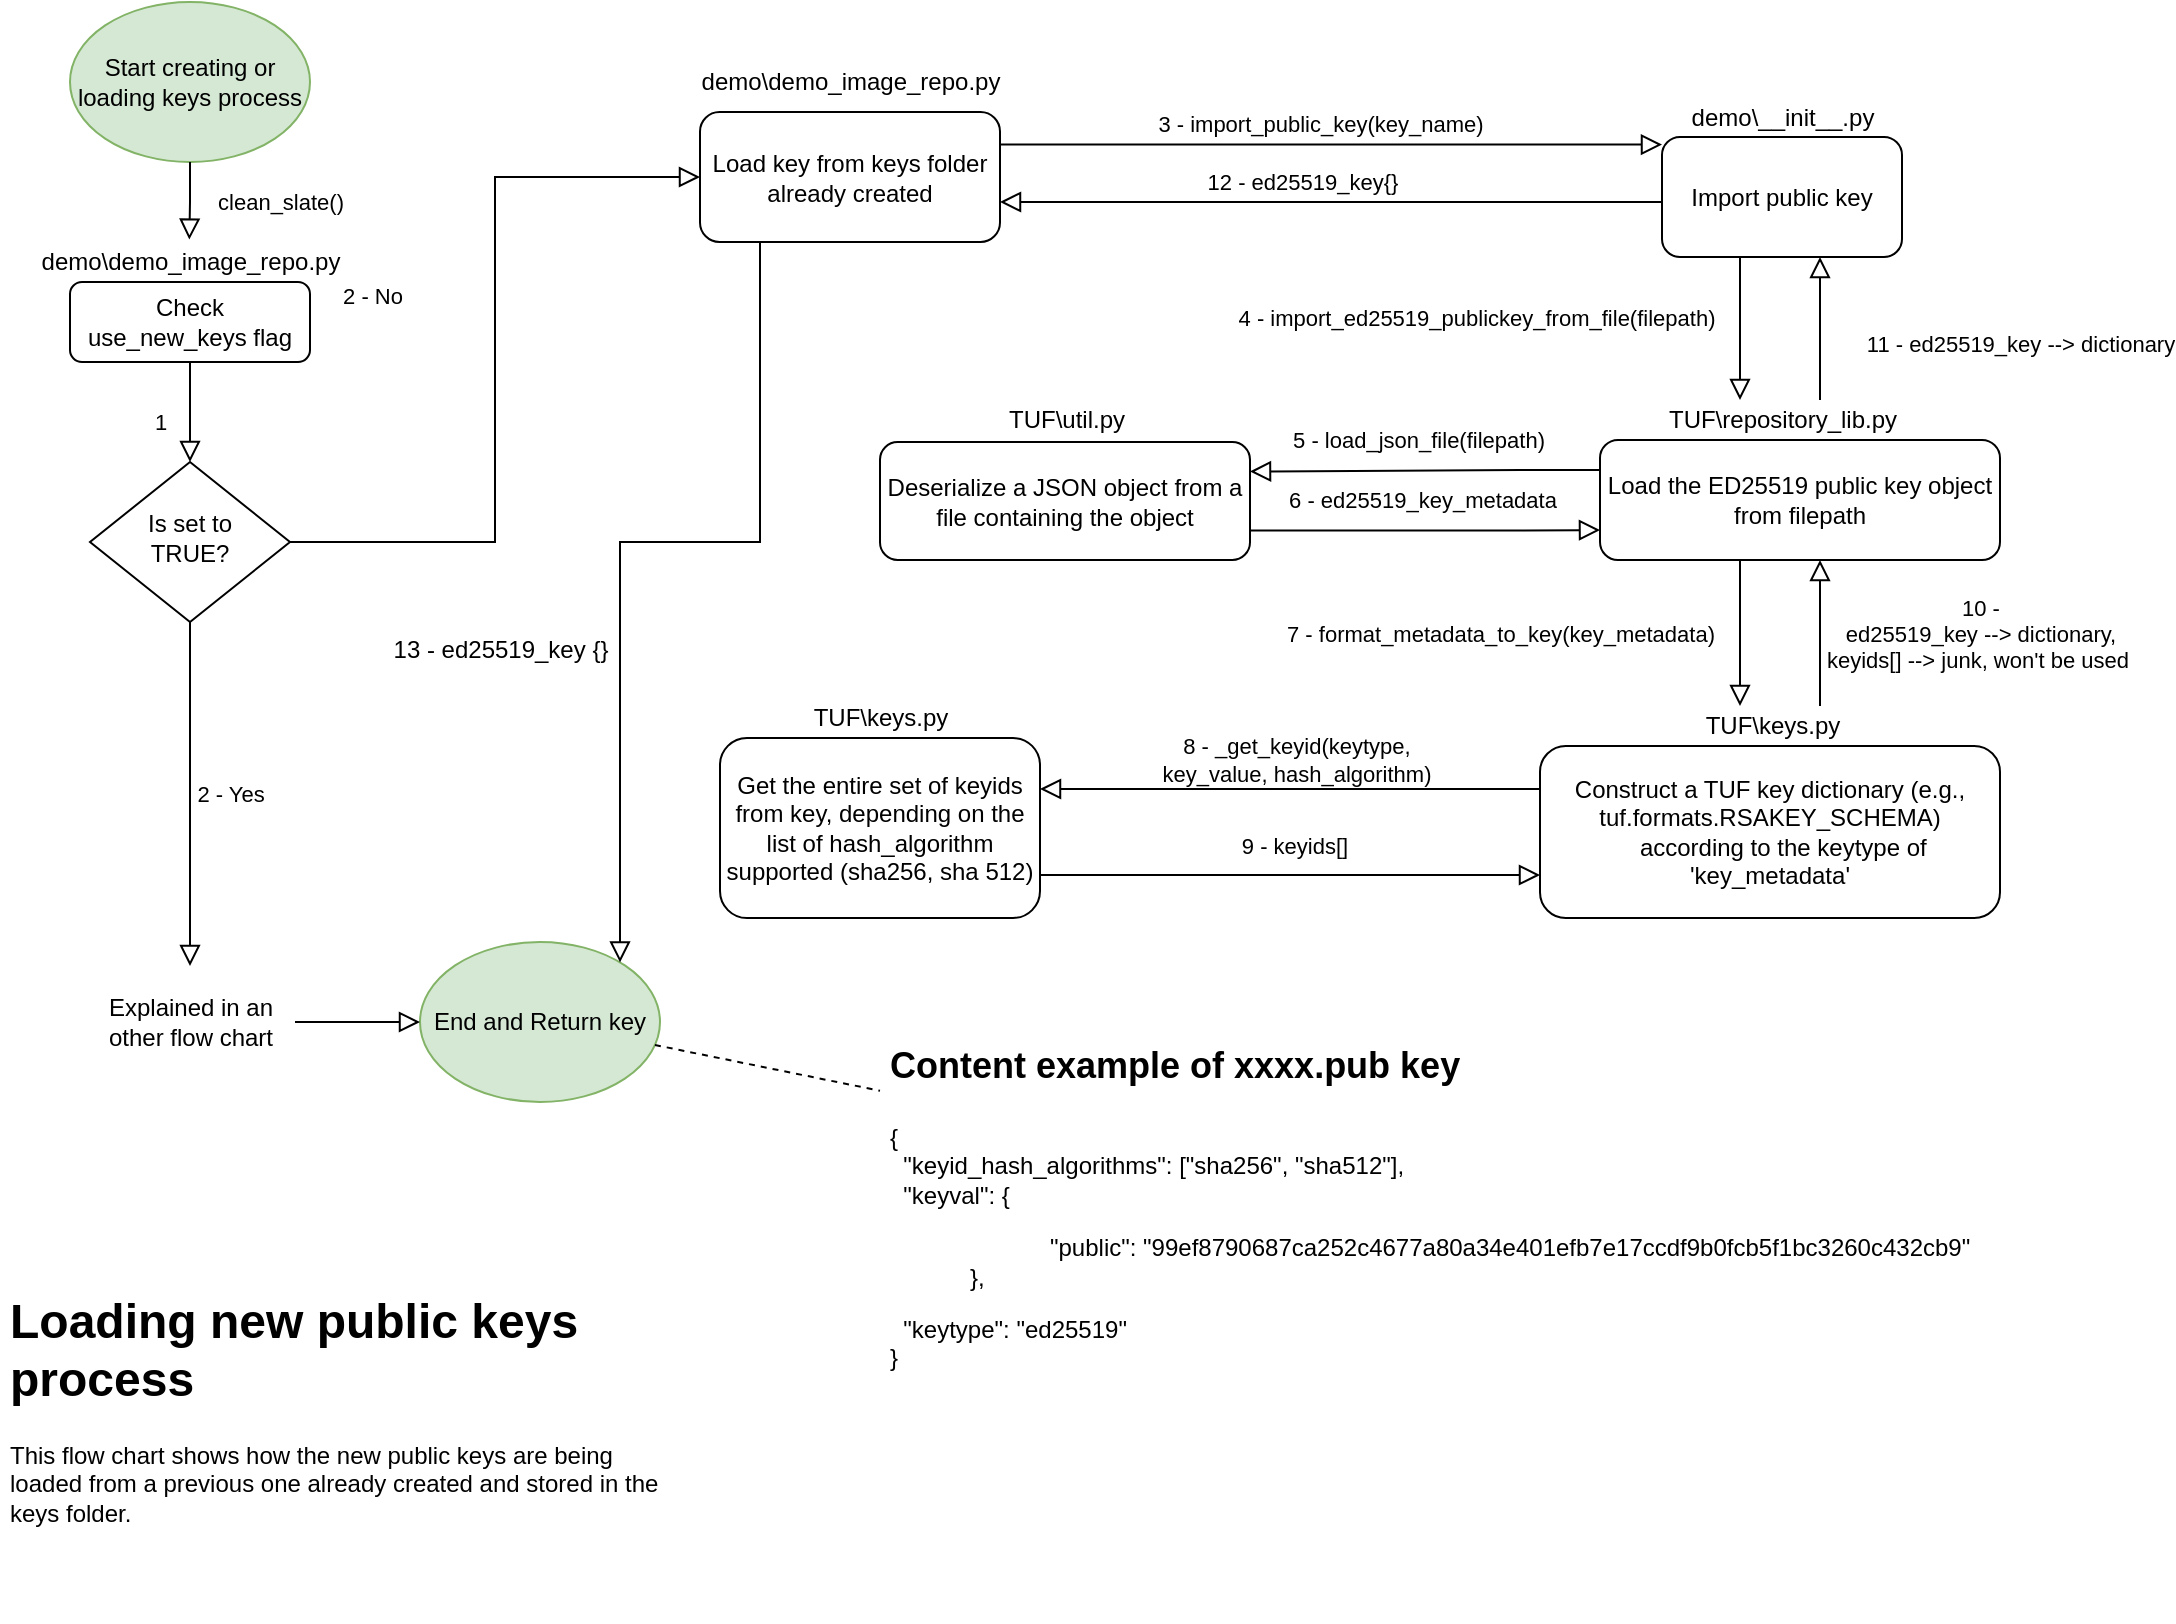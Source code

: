 <mxfile version="12.9.7" type="google"><diagram id="C5RBs43oDa-KdzZeNtuy" name="Page-1"><mxGraphModel dx="832" dy="457" grid="1" gridSize="10" guides="1" tooltips="1" connect="1" arrows="1" fold="1" page="1" pageScale="1" pageWidth="1169" pageHeight="827" math="0" shadow="0"><root><mxCell id="WIyWlLk6GJQsqaUBKTNV-0"/><mxCell id="WIyWlLk6GJQsqaUBKTNV-1" parent="WIyWlLk6GJQsqaUBKTNV-0"/><mxCell id="WIyWlLk6GJQsqaUBKTNV-2" value="1" style="rounded=0;html=1;jettySize=auto;orthogonalLoop=1;fontSize=11;endArrow=block;endFill=0;endSize=8;strokeWidth=1;shadow=0;labelBackgroundColor=none;edgeStyle=orthogonalEdgeStyle;" parent="WIyWlLk6GJQsqaUBKTNV-1" source="WIyWlLk6GJQsqaUBKTNV-3" target="WIyWlLk6GJQsqaUBKTNV-6" edge="1"><mxGeometry x="0.2" y="-15" relative="1" as="geometry"><mxPoint as="offset"/></mxGeometry></mxCell><mxCell id="WIyWlLk6GJQsqaUBKTNV-3" value="Check &lt;br&gt;use_new_keys flag" style="rounded=1;whiteSpace=wrap;html=1;fontSize=12;glass=0;strokeWidth=1;shadow=0;" parent="WIyWlLk6GJQsqaUBKTNV-1" vertex="1"><mxGeometry x="65" y="150" width="120" height="40" as="geometry"/></mxCell><mxCell id="WIyWlLk6GJQsqaUBKTNV-4" value="2 - Yes" style="rounded=0;html=1;jettySize=auto;orthogonalLoop=1;fontSize=11;endArrow=block;endFill=0;endSize=8;strokeWidth=1;shadow=0;labelBackgroundColor=none;edgeStyle=orthogonalEdgeStyle;entryX=0.5;entryY=0;entryDx=0;entryDy=0;" parent="WIyWlLk6GJQsqaUBKTNV-1" source="WIyWlLk6GJQsqaUBKTNV-6" target="0DZZ910U0zPqjJpwKO_1-41" edge="1"><mxGeometry y="20" relative="1" as="geometry"><mxPoint as="offset"/><mxPoint x="125" y="360" as="targetPoint"/></mxGeometry></mxCell><mxCell id="WIyWlLk6GJQsqaUBKTNV-5" value="2 - No" style="edgeStyle=orthogonalEdgeStyle;rounded=0;html=1;jettySize=auto;orthogonalLoop=1;fontSize=11;endArrow=block;endFill=0;endSize=8;strokeWidth=1;shadow=0;labelBackgroundColor=none;entryX=0;entryY=0.5;entryDx=0;entryDy=0;exitX=1;exitY=0.5;exitDx=0;exitDy=0;" parent="WIyWlLk6GJQsqaUBKTNV-1" source="WIyWlLk6GJQsqaUBKTNV-6" target="WIyWlLk6GJQsqaUBKTNV-7" edge="1"><mxGeometry x="0.278" y="32" relative="1" as="geometry"><mxPoint x="-30" y="22" as="offset"/><mxPoint x="200" y="280" as="sourcePoint"/><mxPoint x="330" y="280" as="targetPoint"/><Array as="points"/></mxGeometry></mxCell><mxCell id="WIyWlLk6GJQsqaUBKTNV-6" value="Is set to&lt;br&gt;TRUE?" style="rhombus;whiteSpace=wrap;html=1;shadow=0;fontFamily=Helvetica;fontSize=12;align=center;strokeWidth=1;spacing=6;spacingTop=-4;" parent="WIyWlLk6GJQsqaUBKTNV-1" vertex="1"><mxGeometry x="75" y="240" width="100" height="80" as="geometry"/></mxCell><mxCell id="WIyWlLk6GJQsqaUBKTNV-7" value="Load key from keys folder already created" style="rounded=1;whiteSpace=wrap;html=1;fontSize=12;glass=0;strokeWidth=1;shadow=0;" parent="WIyWlLk6GJQsqaUBKTNV-1" vertex="1"><mxGeometry x="380" y="65" width="150" height="65" as="geometry"/></mxCell><mxCell id="0DZZ910U0zPqjJpwKO_1-0" value="demo\demo_image_repo.py" style="text;html=1;align=center;verticalAlign=middle;resizable=0;points=[];autosize=1;" vertex="1" parent="WIyWlLk6GJQsqaUBKTNV-1"><mxGeometry x="40" y="130" width="170" height="20" as="geometry"/></mxCell><mxCell id="0DZZ910U0zPqjJpwKO_1-1" value="Start creating or loading keys process" style="ellipse;whiteSpace=wrap;html=1;fillColor=#d5e8d4;strokeColor=#82b366;" vertex="1" parent="WIyWlLk6GJQsqaUBKTNV-1"><mxGeometry x="65" y="10" width="120" height="80" as="geometry"/></mxCell><mxCell id="0DZZ910U0zPqjJpwKO_1-2" value="clean_slate()" style="rounded=0;html=1;jettySize=auto;orthogonalLoop=1;fontSize=11;endArrow=block;endFill=0;endSize=8;strokeWidth=1;shadow=0;labelBackgroundColor=none;edgeStyle=orthogonalEdgeStyle;exitX=0.5;exitY=1;exitDx=0;exitDy=0;entryX=0.498;entryY=-0.06;entryDx=0;entryDy=0;entryPerimeter=0;" edge="1" parent="WIyWlLk6GJQsqaUBKTNV-1" source="0DZZ910U0zPqjJpwKO_1-1" target="0DZZ910U0zPqjJpwKO_1-0"><mxGeometry x="0.031" y="45" relative="1" as="geometry"><mxPoint x="135" y="200" as="sourcePoint"/><mxPoint x="140" y="90" as="targetPoint"/><Array as="points"><mxPoint x="125" y="110"/><mxPoint x="125" y="110"/></Array><mxPoint y="-1" as="offset"/></mxGeometry></mxCell><mxCell id="0DZZ910U0zPqjJpwKO_1-3" value="End and Return key" style="ellipse;whiteSpace=wrap;html=1;fillColor=#d5e8d4;strokeColor=#82b366;" vertex="1" parent="WIyWlLk6GJQsqaUBKTNV-1"><mxGeometry x="240" y="480" width="120" height="80" as="geometry"/></mxCell><mxCell id="0DZZ910U0zPqjJpwKO_1-4" value="3 - import_public_key(key_name)" style="rounded=0;html=1;jettySize=auto;orthogonalLoop=1;fontSize=11;endArrow=block;endFill=0;endSize=8;strokeWidth=1;shadow=0;labelBackgroundColor=none;edgeStyle=orthogonalEdgeStyle;exitX=1;exitY=0.25;exitDx=0;exitDy=0;" edge="1" parent="WIyWlLk6GJQsqaUBKTNV-1" source="WIyWlLk6GJQsqaUBKTNV-7" target="0DZZ910U0zPqjJpwKO_1-6"><mxGeometry x="-0.03" y="10" relative="1" as="geometry"><mxPoint x="620" y="129" as="sourcePoint"/><mxPoint x="790" y="139" as="targetPoint"/><Array as="points"><mxPoint x="640" y="81"/><mxPoint x="640" y="81"/></Array><mxPoint as="offset"/></mxGeometry></mxCell><mxCell id="0DZZ910U0zPqjJpwKO_1-5" value="&lt;h1&gt;Loading new public keys process&lt;/h1&gt;&lt;p&gt;This flow chart shows how the new public keys are being loaded from a previous one already created and stored in the keys folder.&lt;/p&gt;" style="text;html=1;strokeColor=none;fillColor=none;spacing=5;spacingTop=-20;whiteSpace=wrap;overflow=hidden;rounded=0;" vertex="1" parent="WIyWlLk6GJQsqaUBKTNV-1"><mxGeometry x="30" y="650" width="340" height="170" as="geometry"/></mxCell><mxCell id="0DZZ910U0zPqjJpwKO_1-6" value="Import public key" style="rounded=1;whiteSpace=wrap;html=1;" vertex="1" parent="WIyWlLk6GJQsqaUBKTNV-1"><mxGeometry x="861" y="77.5" width="120" height="60" as="geometry"/></mxCell><mxCell id="0DZZ910U0zPqjJpwKO_1-7" value="demo\demo_image_repo.py" style="text;html=1;align=center;verticalAlign=middle;resizable=0;points=[];autosize=1;" vertex="1" parent="WIyWlLk6GJQsqaUBKTNV-1"><mxGeometry x="370" y="40" width="170" height="20" as="geometry"/></mxCell><mxCell id="0DZZ910U0zPqjJpwKO_1-8" value="demo\__init__.py" style="text;html=1;align=center;verticalAlign=middle;resizable=0;points=[];autosize=1;" vertex="1" parent="WIyWlLk6GJQsqaUBKTNV-1"><mxGeometry x="866" y="57.5" width="110" height="20" as="geometry"/></mxCell><mxCell id="0DZZ910U0zPqjJpwKO_1-9" value="Load the ED25519 public key object from filepath" style="rounded=1;whiteSpace=wrap;html=1;" vertex="1" parent="WIyWlLk6GJQsqaUBKTNV-1"><mxGeometry x="830" y="229" width="200" height="60" as="geometry"/></mxCell><mxCell id="0DZZ910U0zPqjJpwKO_1-10" value="4 - import_ed25519_publickey_from_file(filepath)" style="rounded=0;html=1;jettySize=auto;orthogonalLoop=1;fontSize=11;endArrow=block;endFill=0;endSize=8;strokeWidth=1;shadow=0;labelBackgroundColor=none;edgeStyle=orthogonalEdgeStyle;" edge="1" parent="WIyWlLk6GJQsqaUBKTNV-1" source="0DZZ910U0zPqjJpwKO_1-6" target="0DZZ910U0zPqjJpwKO_1-11"><mxGeometry x="-0.156" y="-132" relative="1" as="geometry"><mxPoint x="922" y="179" as="sourcePoint"/><mxPoint x="921" y="299" as="targetPoint"/><Array as="points"><mxPoint x="900" y="179"/><mxPoint x="900" y="179"/></Array><mxPoint as="offset"/></mxGeometry></mxCell><mxCell id="0DZZ910U0zPqjJpwKO_1-11" value="TUF\repository_lib.py" style="text;html=1;align=center;verticalAlign=middle;resizable=0;points=[];autosize=1;" vertex="1" parent="WIyWlLk6GJQsqaUBKTNV-1"><mxGeometry x="856" y="209" width="130" height="20" as="geometry"/></mxCell><mxCell id="0DZZ910U0zPqjJpwKO_1-16" value="5 - load_json_file(filepath)" style="rounded=0;html=1;jettySize=auto;orthogonalLoop=1;fontSize=11;endArrow=block;endFill=0;endSize=8;strokeWidth=1;shadow=0;labelBackgroundColor=none;edgeStyle=orthogonalEdgeStyle;exitX=0;exitY=0.25;exitDx=0;exitDy=0;entryX=1;entryY=0.25;entryDx=0;entryDy=0;" edge="1" parent="WIyWlLk6GJQsqaUBKTNV-1" source="0DZZ910U0zPqjJpwKO_1-9" target="0DZZ910U0zPqjJpwKO_1-20"><mxGeometry x="0.038" y="-15" relative="1" as="geometry"><mxPoint x="661" y="239" as="sourcePoint"/><mxPoint x="662" y="319" as="targetPoint"/><Array as="points"><mxPoint x="790" y="244"/><mxPoint x="790" y="244"/></Array><mxPoint as="offset"/></mxGeometry></mxCell><mxCell id="0DZZ910U0zPqjJpwKO_1-20" value="Deserialize a JSON object from a file containing the object" style="rounded=1;whiteSpace=wrap;html=1;" vertex="1" parent="WIyWlLk6GJQsqaUBKTNV-1"><mxGeometry x="470" y="230" width="185" height="59" as="geometry"/></mxCell><mxCell id="0DZZ910U0zPqjJpwKO_1-21" value="TUF\util.py" style="text;html=1;align=center;verticalAlign=middle;resizable=0;points=[];autosize=1;" vertex="1" parent="WIyWlLk6GJQsqaUBKTNV-1"><mxGeometry x="527.5" y="209" width="70" height="20" as="geometry"/></mxCell><mxCell id="0DZZ910U0zPqjJpwKO_1-22" value="6 - ed25519_key_metadata" style="rounded=0;html=1;jettySize=auto;orthogonalLoop=1;fontSize=11;endArrow=block;endFill=0;endSize=8;strokeWidth=1;shadow=0;labelBackgroundColor=none;edgeStyle=orthogonalEdgeStyle;exitX=1;exitY=0.75;exitDx=0;exitDy=0;entryX=0;entryY=0.75;entryDx=0;entryDy=0;" edge="1" parent="WIyWlLk6GJQsqaUBKTNV-1" source="0DZZ910U0zPqjJpwKO_1-20" target="0DZZ910U0zPqjJpwKO_1-9"><mxGeometry x="0.09" y="18" relative="1" as="geometry"><mxPoint x="856" y="369" as="sourcePoint"/><mxPoint x="700" y="369" as="targetPoint"/><Array as="points"><mxPoint x="790" y="274"/><mxPoint x="790" y="274"/></Array><mxPoint x="-10" y="3" as="offset"/></mxGeometry></mxCell><mxCell id="0DZZ910U0zPqjJpwKO_1-24" value="&lt;h1&gt;&lt;font style=&quot;font-size: 18px&quot;&gt;Content example of xxxx.pub key&lt;/font&gt;&lt;/h1&gt;&lt;p&gt;{&lt;br&gt;&amp;nbsp; &quot;keyid_hash_algorithms&quot;: [&quot;sha256&quot;, &quot;sha512&quot;],&amp;nbsp;&lt;br&gt;&amp;nbsp; &quot;keyval&quot;:&amp;nbsp;{&lt;br&gt;&lt;/p&gt;&lt;blockquote style=&quot;margin: 0px 0px 0px 40px ; border: none ; padding: 0px&quot;&gt;&lt;blockquote style=&quot;margin: 0px 0px 0px 40px ; border: none ; padding: 0px&quot;&gt;&quot;public&quot;: &quot;99ef8790687ca252c4677a80a34e401efb7e17ccdf9b0fcb5f1bc3260c432cb9&quot;&lt;/blockquote&gt;&lt;/blockquote&gt;&lt;blockquote style=&quot;margin: 0px 0px 0px 40px ; border: none ; padding: 0px&quot;&gt;},&amp;nbsp;&lt;/blockquote&gt;&lt;p&gt;&amp;nbsp; &quot;keytype&quot;: &quot;ed25519&quot;&lt;br&gt;}&lt;br&gt;&lt;/p&gt;" style="text;html=1;strokeColor=none;fillColor=none;spacing=5;spacingTop=-20;whiteSpace=wrap;overflow=hidden;rounded=0;" vertex="1" parent="WIyWlLk6GJQsqaUBKTNV-1"><mxGeometry x="470" y="520" width="550" height="180" as="geometry"/></mxCell><mxCell id="0DZZ910U0zPqjJpwKO_1-25" value="&lt;div&gt;Construct a TUF key dictionary (e.g., tuf.formats.RSAKEY_SCHEMA)&lt;/div&gt;&lt;div&gt;&amp;nbsp; &amp;nbsp; according to the keytype of 'key_metadata'&lt;/div&gt;" style="rounded=1;whiteSpace=wrap;html=1;" vertex="1" parent="WIyWlLk6GJQsqaUBKTNV-1"><mxGeometry x="800" y="382" width="230" height="86" as="geometry"/></mxCell><mxCell id="0DZZ910U0zPqjJpwKO_1-26" value="7 - format_metadata_to_key(key_metadata)" style="rounded=0;html=1;jettySize=auto;orthogonalLoop=1;fontSize=11;endArrow=block;endFill=0;endSize=8;strokeWidth=1;shadow=0;labelBackgroundColor=none;edgeStyle=orthogonalEdgeStyle;" edge="1" parent="WIyWlLk6GJQsqaUBKTNV-1" source="0DZZ910U0zPqjJpwKO_1-9" target="0DZZ910U0zPqjJpwKO_1-27"><mxGeometry y="-120" relative="1" as="geometry"><mxPoint x="920" y="319" as="sourcePoint"/><mxPoint x="920" y="319" as="targetPoint"/><Array as="points"><mxPoint x="900" y="309"/><mxPoint x="900" y="309"/></Array><mxPoint as="offset"/></mxGeometry></mxCell><mxCell id="0DZZ910U0zPqjJpwKO_1-27" value="TUF\keys.py" style="text;html=1;align=center;verticalAlign=middle;resizable=0;points=[];autosize=1;" vertex="1" parent="WIyWlLk6GJQsqaUBKTNV-1"><mxGeometry x="876" y="362" width="80" height="20" as="geometry"/></mxCell><mxCell id="0DZZ910U0zPqjJpwKO_1-28" value="8 - _get_keyid(keytype, &lt;br&gt;key_value, hash_algorithm)" style="rounded=0;html=1;jettySize=auto;orthogonalLoop=1;fontSize=11;endArrow=block;endFill=0;endSize=8;strokeWidth=1;shadow=0;labelBackgroundColor=none;edgeStyle=orthogonalEdgeStyle;exitX=0;exitY=0.25;exitDx=0;exitDy=0;" edge="1" parent="WIyWlLk6GJQsqaUBKTNV-1" target="0DZZ910U0zPqjJpwKO_1-29" source="0DZZ910U0zPqjJpwKO_1-25"><mxGeometry x="-0.02" y="-15" relative="1" as="geometry"><mxPoint x="760" y="377" as="sourcePoint"/><mxPoint x="561" y="452" as="targetPoint"/><Array as="points"><mxPoint x="740" y="404"/><mxPoint x="740" y="404"/></Array><mxPoint as="offset"/></mxGeometry></mxCell><mxCell id="0DZZ910U0zPqjJpwKO_1-29" value="Get the entire set of keyids from key, depending on the list of hash_algorithm supported (sha256, sha 512)" style="rounded=1;whiteSpace=wrap;html=1;" vertex="1" parent="WIyWlLk6GJQsqaUBKTNV-1"><mxGeometry x="390" y="378" width="160" height="90" as="geometry"/></mxCell><mxCell id="0DZZ910U0zPqjJpwKO_1-30" value="TUF\keys.py" style="text;html=1;align=center;verticalAlign=middle;resizable=0;points=[];autosize=1;" vertex="1" parent="WIyWlLk6GJQsqaUBKTNV-1"><mxGeometry x="430" y="358" width="80" height="20" as="geometry"/></mxCell><mxCell id="0DZZ910U0zPqjJpwKO_1-31" value="9 - keyids[]" style="rounded=0;html=1;jettySize=auto;orthogonalLoop=1;fontSize=11;endArrow=block;endFill=0;endSize=8;strokeWidth=1;shadow=0;labelBackgroundColor=none;edgeStyle=orthogonalEdgeStyle;entryX=0;entryY=0.75;entryDx=0;entryDy=0;" edge="1" parent="WIyWlLk6GJQsqaUBKTNV-1" source="0DZZ910U0zPqjJpwKO_1-29" target="0DZZ910U0zPqjJpwKO_1-25"><mxGeometry x="0.09" y="18" relative="1" as="geometry"><mxPoint x="755" y="502" as="sourcePoint"/><mxPoint x="760" y="407" as="targetPoint"/><Array as="points"><mxPoint x="674" y="447"/></Array><mxPoint x="-10" y="3" as="offset"/></mxGeometry></mxCell><mxCell id="0DZZ910U0zPqjJpwKO_1-33" value="10 - &lt;br&gt;ed25519_key --&amp;gt; dictionary, &lt;br&gt;keyids[] --&amp;gt; junk, won't be used&amp;nbsp;" style="rounded=0;html=1;jettySize=auto;orthogonalLoop=1;fontSize=11;endArrow=block;endFill=0;endSize=8;strokeWidth=1;shadow=0;labelBackgroundColor=none;edgeStyle=orthogonalEdgeStyle;" edge="1" parent="WIyWlLk6GJQsqaUBKTNV-1" source="0DZZ910U0zPqjJpwKO_1-27" target="0DZZ910U0zPqjJpwKO_1-9"><mxGeometry y="-80" relative="1" as="geometry"><mxPoint x="1130" y="329" as="sourcePoint"/><mxPoint x="1110" y="269" as="targetPoint"/><Array as="points"><mxPoint x="940" y="309"/><mxPoint x="940" y="309"/></Array><mxPoint as="offset"/></mxGeometry></mxCell><mxCell id="0DZZ910U0zPqjJpwKO_1-37" value="11 - ed25519_key --&amp;gt; dictionary" style="rounded=0;html=1;jettySize=auto;orthogonalLoop=1;fontSize=11;endArrow=block;endFill=0;endSize=8;strokeWidth=1;shadow=0;labelBackgroundColor=none;edgeStyle=orthogonalEdgeStyle;" edge="1" parent="WIyWlLk6GJQsqaUBKTNV-1" source="0DZZ910U0zPqjJpwKO_1-11" target="0DZZ910U0zPqjJpwKO_1-6"><mxGeometry x="-0.2" y="-100" relative="1" as="geometry"><mxPoint x="1040" y="199" as="sourcePoint"/><mxPoint x="950" y="299" as="targetPoint"/><Array as="points"><mxPoint x="940" y="199"/><mxPoint x="940" y="199"/></Array><mxPoint as="offset"/></mxGeometry></mxCell><mxCell id="0DZZ910U0zPqjJpwKO_1-39" value="12 - ed25519_key{}" style="rounded=0;html=1;jettySize=auto;orthogonalLoop=1;fontSize=11;endArrow=block;endFill=0;endSize=8;strokeWidth=1;shadow=0;labelBackgroundColor=none;edgeStyle=orthogonalEdgeStyle;" edge="1" parent="WIyWlLk6GJQsqaUBKTNV-1" source="0DZZ910U0zPqjJpwKO_1-6" target="WIyWlLk6GJQsqaUBKTNV-7"><mxGeometry x="0.333" y="-41" relative="1" as="geometry"><mxPoint x="790" y="138" as="sourcePoint"/><mxPoint x="590" y="-11" as="targetPoint"/><Array as="points"><mxPoint x="700" y="110"/><mxPoint x="700" y="110"/></Array><mxPoint x="40" y="31" as="offset"/></mxGeometry></mxCell><mxCell id="0DZZ910U0zPqjJpwKO_1-40" value="" style="endArrow=none;dashed=1;html=1;" edge="1" parent="WIyWlLk6GJQsqaUBKTNV-1" source="0DZZ910U0zPqjJpwKO_1-3" target="0DZZ910U0zPqjJpwKO_1-24"><mxGeometry width="50" height="50" relative="1" as="geometry"><mxPoint x="660" y="290" as="sourcePoint"/><mxPoint x="480" y="70" as="targetPoint"/></mxGeometry></mxCell><mxCell id="0DZZ910U0zPqjJpwKO_1-41" value="Explained in an other flow chart" style="text;html=1;strokeColor=none;fillColor=none;align=center;verticalAlign=middle;whiteSpace=wrap;rounded=0;" vertex="1" parent="WIyWlLk6GJQsqaUBKTNV-1"><mxGeometry x="72.5" y="492" width="105" height="56" as="geometry"/></mxCell><mxCell id="0DZZ910U0zPqjJpwKO_1-42" value="" style="edgeStyle=orthogonalEdgeStyle;rounded=0;html=1;jettySize=auto;orthogonalLoop=1;fontSize=11;endArrow=block;endFill=0;endSize=8;strokeWidth=1;shadow=0;labelBackgroundColor=none;" edge="1" parent="WIyWlLk6GJQsqaUBKTNV-1" source="0DZZ910U0zPqjJpwKO_1-41" target="0DZZ910U0zPqjJpwKO_1-3"><mxGeometry x="0.278" y="32" relative="1" as="geometry"><mxPoint x="-30" y="22" as="offset"/><mxPoint x="185" y="330" as="sourcePoint"/><mxPoint x="450" y="330" as="targetPoint"/><Array as="points"/></mxGeometry></mxCell><mxCell id="0DZZ910U0zPqjJpwKO_1-43" value="" style="edgeStyle=orthogonalEdgeStyle;rounded=0;html=1;jettySize=auto;orthogonalLoop=1;fontSize=11;endArrow=block;endFill=0;endSize=8;strokeWidth=1;shadow=0;labelBackgroundColor=none;" edge="1" parent="WIyWlLk6GJQsqaUBKTNV-1" source="WIyWlLk6GJQsqaUBKTNV-7" target="0DZZ910U0zPqjJpwKO_1-3"><mxGeometry x="0.278" y="32" relative="1" as="geometry"><mxPoint x="-30" y="22" as="offset"/><mxPoint x="187.5" y="429" as="sourcePoint"/><mxPoint x="290" y="429" as="targetPoint"/><Array as="points"><mxPoint x="410" y="280"/><mxPoint x="340" y="280"/></Array></mxGeometry></mxCell><mxCell id="0DZZ910U0zPqjJpwKO_1-44" value="13 - ed25519_key {}" style="text;html=1;align=center;verticalAlign=middle;resizable=0;points=[];" vertex="1" connectable="0" parent="0DZZ910U0zPqjJpwKO_1-43"><mxGeometry x="0.221" relative="1" as="geometry"><mxPoint x="-60" y="11" as="offset"/></mxGeometry></mxCell></root></mxGraphModel></diagram></mxfile>